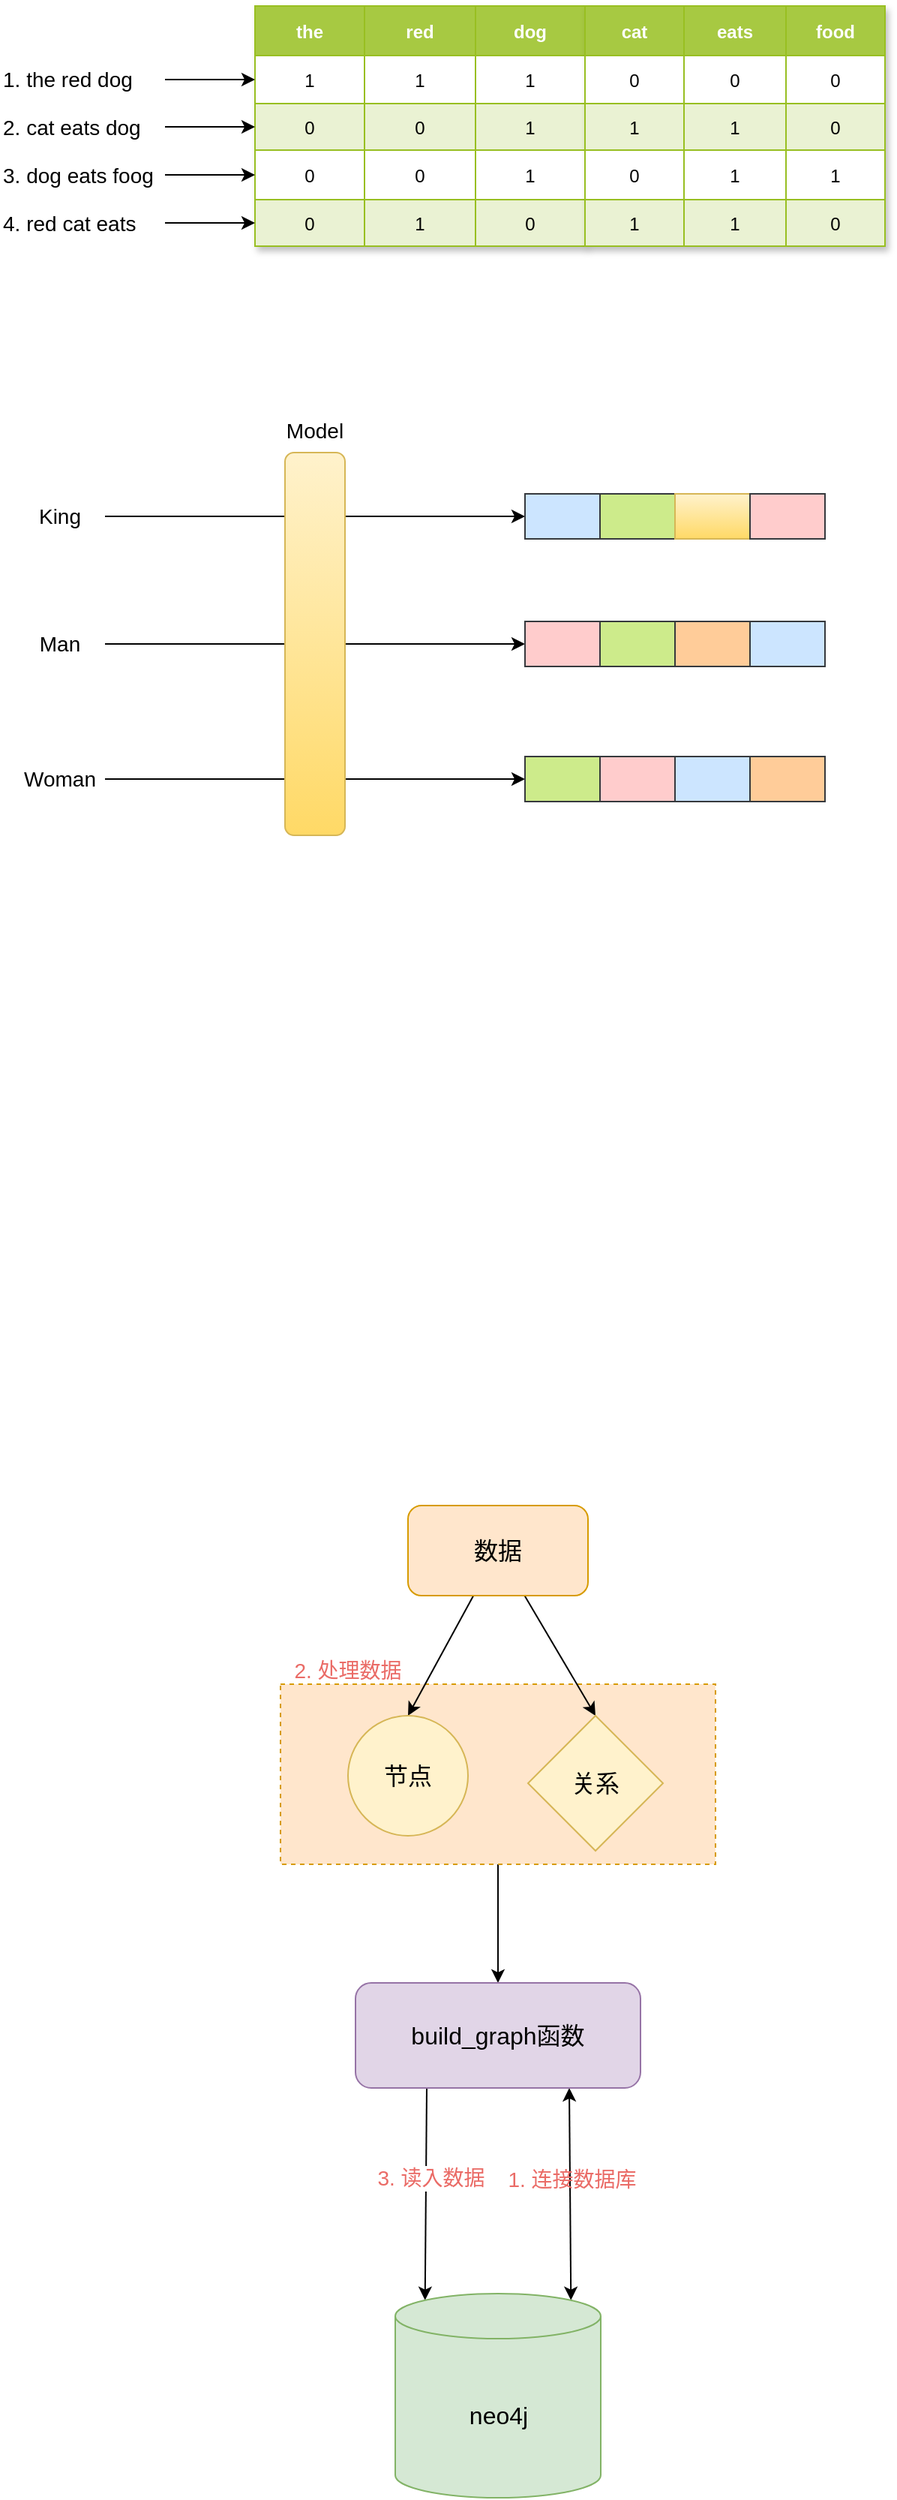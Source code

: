 <mxfile version="20.6.0" type="github">
  <diagram id="XNznPO3dRx2tf3R0Mtfi" name="第 1 页">
    <mxGraphModel dx="782" dy="441" grid="0" gridSize="10" guides="1" tooltips="1" connect="1" arrows="1" fold="1" page="1" pageScale="1" pageWidth="827" pageHeight="1169" math="0" shadow="0">
      <root>
        <mxCell id="0" />
        <mxCell id="1" parent="0" />
        <mxCell id="_he5xSWpGCfdAF1_QPA8-20" style="edgeStyle=none;rounded=0;orthogonalLoop=1;jettySize=auto;html=1;fontSize=16;startArrow=none;startFill=0;" edge="1" parent="1" source="_he5xSWpGCfdAF1_QPA8-19" target="_he5xSWpGCfdAF1_QPA8-6">
          <mxGeometry relative="1" as="geometry" />
        </mxCell>
        <mxCell id="_he5xSWpGCfdAF1_QPA8-19" value="" style="rounded=0;whiteSpace=wrap;html=1;fontSize=16;dashed=1;fillColor=#ffe6cc;strokeColor=#d79b00;" vertex="1" parent="1">
          <mxGeometry x="397" y="1348" width="290" height="120" as="geometry" />
        </mxCell>
        <mxCell id="-265uEz0aStcjFwM6GOG-23" value="Assets" style="childLayout=tableLayout;recursiveResize=0;strokeColor=#98bf21;fillColor=#A7C942;shadow=1;direction=south;" parent="1" vertex="1">
          <mxGeometry x="380" y="230" width="220" height="160" as="geometry" />
        </mxCell>
        <mxCell id="-265uEz0aStcjFwM6GOG-24" style="shape=tableRow;horizontal=0;startSize=0;swimlaneHead=0;swimlaneBody=0;top=0;left=0;bottom=0;right=0;dropTarget=0;collapsible=0;recursiveResize=0;expand=0;fontStyle=0;strokeColor=inherit;fillColor=#ffffff;" parent="-265uEz0aStcjFwM6GOG-23" vertex="1">
          <mxGeometry width="220" height="33" as="geometry" />
        </mxCell>
        <mxCell id="-265uEz0aStcjFwM6GOG-25" value="the" style="connectable=0;recursiveResize=0;strokeColor=inherit;fillColor=#A7C942;align=center;fontStyle=1;fontColor=#FFFFFF;" parent="-265uEz0aStcjFwM6GOG-24" vertex="1">
          <mxGeometry width="73" height="33" as="geometry">
            <mxRectangle width="73" height="33" as="alternateBounds" />
          </mxGeometry>
        </mxCell>
        <mxCell id="-265uEz0aStcjFwM6GOG-26" value="red" style="connectable=0;recursiveResize=0;strokeColor=inherit;fillColor=#A7C942;align=center;fontStyle=1;fontColor=#FFFFFF;" parent="-265uEz0aStcjFwM6GOG-24" vertex="1">
          <mxGeometry x="73" width="74" height="33" as="geometry">
            <mxRectangle width="74" height="33" as="alternateBounds" />
          </mxGeometry>
        </mxCell>
        <mxCell id="-265uEz0aStcjFwM6GOG-27" value="dog" style="connectable=0;recursiveResize=0;strokeColor=inherit;fillColor=#A7C942;align=center;fontStyle=1;fontColor=#FFFFFF;" parent="-265uEz0aStcjFwM6GOG-24" vertex="1">
          <mxGeometry x="147" width="73" height="33" as="geometry">
            <mxRectangle width="73" height="33" as="alternateBounds" />
          </mxGeometry>
        </mxCell>
        <mxCell id="-265uEz0aStcjFwM6GOG-28" value="" style="shape=tableRow;horizontal=0;startSize=0;swimlaneHead=0;swimlaneBody=0;top=0;left=0;bottom=0;right=0;dropTarget=0;collapsible=0;recursiveResize=0;expand=0;fontStyle=0;strokeColor=inherit;fillColor=#ffffff;" parent="-265uEz0aStcjFwM6GOG-23" vertex="1">
          <mxGeometry y="33" width="220" height="32" as="geometry" />
        </mxCell>
        <mxCell id="-265uEz0aStcjFwM6GOG-29" value="1" style="connectable=0;recursiveResize=0;strokeColor=inherit;fillColor=inherit;align=center;" parent="-265uEz0aStcjFwM6GOG-28" vertex="1">
          <mxGeometry width="73" height="32" as="geometry">
            <mxRectangle width="73" height="32" as="alternateBounds" />
          </mxGeometry>
        </mxCell>
        <mxCell id="-265uEz0aStcjFwM6GOG-30" value="1" style="connectable=0;recursiveResize=0;strokeColor=inherit;fillColor=inherit;align=center;" parent="-265uEz0aStcjFwM6GOG-28" vertex="1">
          <mxGeometry x="73" width="74" height="32" as="geometry">
            <mxRectangle width="74" height="32" as="alternateBounds" />
          </mxGeometry>
        </mxCell>
        <mxCell id="-265uEz0aStcjFwM6GOG-31" value="1" style="connectable=0;recursiveResize=0;strokeColor=inherit;fillColor=inherit;align=center;" parent="-265uEz0aStcjFwM6GOG-28" vertex="1">
          <mxGeometry x="147" width="73" height="32" as="geometry">
            <mxRectangle width="73" height="32" as="alternateBounds" />
          </mxGeometry>
        </mxCell>
        <mxCell id="-265uEz0aStcjFwM6GOG-32" value="" style="shape=tableRow;horizontal=0;startSize=0;swimlaneHead=0;swimlaneBody=0;top=0;left=0;bottom=0;right=0;dropTarget=0;collapsible=0;recursiveResize=0;expand=0;fontStyle=1;strokeColor=inherit;fillColor=#EAF2D3;" parent="-265uEz0aStcjFwM6GOG-23" vertex="1">
          <mxGeometry y="65" width="220" height="31" as="geometry" />
        </mxCell>
        <mxCell id="-265uEz0aStcjFwM6GOG-33" value="0" style="connectable=0;recursiveResize=0;strokeColor=inherit;fillColor=inherit;" parent="-265uEz0aStcjFwM6GOG-32" vertex="1">
          <mxGeometry width="73" height="31" as="geometry">
            <mxRectangle width="73" height="31" as="alternateBounds" />
          </mxGeometry>
        </mxCell>
        <mxCell id="-265uEz0aStcjFwM6GOG-34" value="0" style="connectable=0;recursiveResize=0;strokeColor=inherit;fillColor=inherit;" parent="-265uEz0aStcjFwM6GOG-32" vertex="1">
          <mxGeometry x="73" width="74" height="31" as="geometry">
            <mxRectangle width="74" height="31" as="alternateBounds" />
          </mxGeometry>
        </mxCell>
        <mxCell id="-265uEz0aStcjFwM6GOG-35" value="1" style="connectable=0;recursiveResize=0;strokeColor=inherit;fillColor=inherit;" parent="-265uEz0aStcjFwM6GOG-32" vertex="1">
          <mxGeometry x="147" width="73" height="31" as="geometry">
            <mxRectangle width="73" height="31" as="alternateBounds" />
          </mxGeometry>
        </mxCell>
        <mxCell id="-265uEz0aStcjFwM6GOG-36" value="" style="shape=tableRow;horizontal=0;startSize=0;swimlaneHead=0;swimlaneBody=0;top=0;left=0;bottom=0;right=0;dropTarget=0;collapsible=0;recursiveResize=0;expand=0;fontStyle=0;strokeColor=inherit;fillColor=#ffffff;" parent="-265uEz0aStcjFwM6GOG-23" vertex="1">
          <mxGeometry y="96" width="220" height="33" as="geometry" />
        </mxCell>
        <mxCell id="-265uEz0aStcjFwM6GOG-37" value="0" style="connectable=0;recursiveResize=0;strokeColor=inherit;fillColor=inherit;fontStyle=0;align=center;" parent="-265uEz0aStcjFwM6GOG-36" vertex="1">
          <mxGeometry width="73" height="33" as="geometry">
            <mxRectangle width="73" height="33" as="alternateBounds" />
          </mxGeometry>
        </mxCell>
        <mxCell id="-265uEz0aStcjFwM6GOG-38" value="0" style="connectable=0;recursiveResize=0;strokeColor=inherit;fillColor=inherit;fontStyle=0;align=center;" parent="-265uEz0aStcjFwM6GOG-36" vertex="1">
          <mxGeometry x="73" width="74" height="33" as="geometry">
            <mxRectangle width="74" height="33" as="alternateBounds" />
          </mxGeometry>
        </mxCell>
        <mxCell id="-265uEz0aStcjFwM6GOG-39" value="1" style="connectable=0;recursiveResize=0;strokeColor=inherit;fillColor=inherit;fontStyle=0;align=center;" parent="-265uEz0aStcjFwM6GOG-36" vertex="1">
          <mxGeometry x="147" width="73" height="33" as="geometry">
            <mxRectangle width="73" height="33" as="alternateBounds" />
          </mxGeometry>
        </mxCell>
        <mxCell id="-265uEz0aStcjFwM6GOG-40" value="" style="shape=tableRow;horizontal=0;startSize=0;swimlaneHead=0;swimlaneBody=0;top=0;left=0;bottom=0;right=0;dropTarget=0;collapsible=0;recursiveResize=0;expand=0;fontStyle=1;strokeColor=inherit;fillColor=#EAF2D3;" parent="-265uEz0aStcjFwM6GOG-23" vertex="1">
          <mxGeometry y="129" width="220" height="31" as="geometry" />
        </mxCell>
        <mxCell id="-265uEz0aStcjFwM6GOG-41" value="0" style="connectable=0;recursiveResize=0;strokeColor=inherit;fillColor=inherit;" parent="-265uEz0aStcjFwM6GOG-40" vertex="1">
          <mxGeometry width="73" height="31" as="geometry">
            <mxRectangle width="73" height="31" as="alternateBounds" />
          </mxGeometry>
        </mxCell>
        <mxCell id="-265uEz0aStcjFwM6GOG-42" value="1" style="connectable=0;recursiveResize=0;strokeColor=inherit;fillColor=inherit;" parent="-265uEz0aStcjFwM6GOG-40" vertex="1">
          <mxGeometry x="73" width="74" height="31" as="geometry">
            <mxRectangle width="74" height="31" as="alternateBounds" />
          </mxGeometry>
        </mxCell>
        <mxCell id="-265uEz0aStcjFwM6GOG-43" value="0" style="connectable=0;recursiveResize=0;strokeColor=inherit;fillColor=inherit;metaEdit=0;" parent="-265uEz0aStcjFwM6GOG-40" vertex="1">
          <mxGeometry x="147" width="73" height="31" as="geometry">
            <mxRectangle width="73" height="31" as="alternateBounds" />
          </mxGeometry>
        </mxCell>
        <mxCell id="-265uEz0aStcjFwM6GOG-84" value="1" style="childLayout=tableLayout;recursiveResize=0;strokeColor=#98bf21;fillColor=#A7C942;shadow=1;direction=south;" parent="1" vertex="1">
          <mxGeometry x="600" y="230" width="200" height="160" as="geometry" />
        </mxCell>
        <mxCell id="-265uEz0aStcjFwM6GOG-85" style="shape=tableRow;horizontal=0;startSize=0;swimlaneHead=0;swimlaneBody=0;top=0;left=0;bottom=0;right=0;dropTarget=0;collapsible=0;recursiveResize=0;expand=0;fontStyle=0;strokeColor=inherit;fillColor=#ffffff;" parent="-265uEz0aStcjFwM6GOG-84" vertex="1">
          <mxGeometry width="200" height="33" as="geometry" />
        </mxCell>
        <mxCell id="-265uEz0aStcjFwM6GOG-86" value="cat" style="connectable=0;recursiveResize=0;strokeColor=inherit;fillColor=#A7C942;align=center;fontStyle=1;fontColor=#FFFFFF;" parent="-265uEz0aStcjFwM6GOG-85" vertex="1">
          <mxGeometry width="66" height="33" as="geometry">
            <mxRectangle width="66" height="33" as="alternateBounds" />
          </mxGeometry>
        </mxCell>
        <mxCell id="-265uEz0aStcjFwM6GOG-87" value="eats" style="connectable=0;recursiveResize=0;strokeColor=inherit;fillColor=#A7C942;align=center;fontStyle=1;fontColor=#FFFFFF;" parent="-265uEz0aStcjFwM6GOG-85" vertex="1">
          <mxGeometry x="66" width="68" height="33" as="geometry">
            <mxRectangle width="68" height="33" as="alternateBounds" />
          </mxGeometry>
        </mxCell>
        <mxCell id="-265uEz0aStcjFwM6GOG-88" value="food" style="connectable=0;recursiveResize=0;strokeColor=inherit;fillColor=#A7C942;align=center;fontStyle=1;fontColor=#FFFFFF;" parent="-265uEz0aStcjFwM6GOG-85" vertex="1">
          <mxGeometry x="134" width="66" height="33" as="geometry">
            <mxRectangle width="66" height="33" as="alternateBounds" />
          </mxGeometry>
        </mxCell>
        <mxCell id="-265uEz0aStcjFwM6GOG-89" value="" style="shape=tableRow;horizontal=0;startSize=0;swimlaneHead=0;swimlaneBody=0;top=0;left=0;bottom=0;right=0;dropTarget=0;collapsible=0;recursiveResize=0;expand=0;fontStyle=0;strokeColor=inherit;fillColor=#ffffff;" parent="-265uEz0aStcjFwM6GOG-84" vertex="1">
          <mxGeometry y="33" width="200" height="32" as="geometry" />
        </mxCell>
        <mxCell id="-265uEz0aStcjFwM6GOG-90" value="0" style="connectable=0;recursiveResize=0;strokeColor=inherit;fillColor=inherit;align=center;" parent="-265uEz0aStcjFwM6GOG-89" vertex="1">
          <mxGeometry width="66" height="32" as="geometry">
            <mxRectangle width="66" height="32" as="alternateBounds" />
          </mxGeometry>
        </mxCell>
        <mxCell id="-265uEz0aStcjFwM6GOG-91" value="0" style="connectable=0;recursiveResize=0;strokeColor=inherit;fillColor=inherit;align=center;" parent="-265uEz0aStcjFwM6GOG-89" vertex="1">
          <mxGeometry x="66" width="68" height="32" as="geometry">
            <mxRectangle width="68" height="32" as="alternateBounds" />
          </mxGeometry>
        </mxCell>
        <mxCell id="-265uEz0aStcjFwM6GOG-92" value="0" style="connectable=0;recursiveResize=0;strokeColor=inherit;fillColor=inherit;align=center;" parent="-265uEz0aStcjFwM6GOG-89" vertex="1">
          <mxGeometry x="134" width="66" height="32" as="geometry">
            <mxRectangle width="66" height="32" as="alternateBounds" />
          </mxGeometry>
        </mxCell>
        <mxCell id="-265uEz0aStcjFwM6GOG-93" value="" style="shape=tableRow;horizontal=0;startSize=0;swimlaneHead=0;swimlaneBody=0;top=0;left=0;bottom=0;right=0;dropTarget=0;collapsible=0;recursiveResize=0;expand=0;fontStyle=1;strokeColor=inherit;fillColor=#EAF2D3;" parent="-265uEz0aStcjFwM6GOG-84" vertex="1">
          <mxGeometry y="65" width="200" height="31" as="geometry" />
        </mxCell>
        <mxCell id="-265uEz0aStcjFwM6GOG-94" value="1" style="connectable=0;recursiveResize=0;strokeColor=inherit;fillColor=inherit;" parent="-265uEz0aStcjFwM6GOG-93" vertex="1">
          <mxGeometry width="66" height="31" as="geometry">
            <mxRectangle width="66" height="31" as="alternateBounds" />
          </mxGeometry>
        </mxCell>
        <mxCell id="-265uEz0aStcjFwM6GOG-95" value="1" style="connectable=0;recursiveResize=0;strokeColor=inherit;fillColor=inherit;" parent="-265uEz0aStcjFwM6GOG-93" vertex="1">
          <mxGeometry x="66" width="68" height="31" as="geometry">
            <mxRectangle width="68" height="31" as="alternateBounds" />
          </mxGeometry>
        </mxCell>
        <mxCell id="-265uEz0aStcjFwM6GOG-96" value="0" style="connectable=0;recursiveResize=0;strokeColor=inherit;fillColor=inherit;" parent="-265uEz0aStcjFwM6GOG-93" vertex="1">
          <mxGeometry x="134" width="66" height="31" as="geometry">
            <mxRectangle width="66" height="31" as="alternateBounds" />
          </mxGeometry>
        </mxCell>
        <mxCell id="-265uEz0aStcjFwM6GOG-97" value="" style="shape=tableRow;horizontal=0;startSize=0;swimlaneHead=0;swimlaneBody=0;top=0;left=0;bottom=0;right=0;dropTarget=0;collapsible=0;recursiveResize=0;expand=0;fontStyle=0;strokeColor=inherit;fillColor=#ffffff;" parent="-265uEz0aStcjFwM6GOG-84" vertex="1">
          <mxGeometry y="96" width="200" height="33" as="geometry" />
        </mxCell>
        <mxCell id="-265uEz0aStcjFwM6GOG-98" value="0" style="connectable=0;recursiveResize=0;strokeColor=inherit;fillColor=inherit;fontStyle=0;align=center;" parent="-265uEz0aStcjFwM6GOG-97" vertex="1">
          <mxGeometry width="66" height="33" as="geometry">
            <mxRectangle width="66" height="33" as="alternateBounds" />
          </mxGeometry>
        </mxCell>
        <mxCell id="-265uEz0aStcjFwM6GOG-99" value="1" style="connectable=0;recursiveResize=0;strokeColor=inherit;fillColor=inherit;fontStyle=0;align=center;" parent="-265uEz0aStcjFwM6GOG-97" vertex="1">
          <mxGeometry x="66" width="68" height="33" as="geometry">
            <mxRectangle width="68" height="33" as="alternateBounds" />
          </mxGeometry>
        </mxCell>
        <mxCell id="-265uEz0aStcjFwM6GOG-100" value="1" style="connectable=0;recursiveResize=0;strokeColor=inherit;fillColor=inherit;fontStyle=0;align=center;" parent="-265uEz0aStcjFwM6GOG-97" vertex="1">
          <mxGeometry x="134" width="66" height="33" as="geometry">
            <mxRectangle width="66" height="33" as="alternateBounds" />
          </mxGeometry>
        </mxCell>
        <mxCell id="-265uEz0aStcjFwM6GOG-101" value="" style="shape=tableRow;horizontal=0;startSize=0;swimlaneHead=0;swimlaneBody=0;top=0;left=0;bottom=0;right=0;dropTarget=0;collapsible=0;recursiveResize=0;expand=0;fontStyle=1;strokeColor=inherit;fillColor=#EAF2D3;" parent="-265uEz0aStcjFwM6GOG-84" vertex="1">
          <mxGeometry y="129" width="200" height="31" as="geometry" />
        </mxCell>
        <mxCell id="-265uEz0aStcjFwM6GOG-102" value="1" style="connectable=0;recursiveResize=0;strokeColor=inherit;fillColor=inherit;" parent="-265uEz0aStcjFwM6GOG-101" vertex="1">
          <mxGeometry width="66" height="31" as="geometry">
            <mxRectangle width="66" height="31" as="alternateBounds" />
          </mxGeometry>
        </mxCell>
        <mxCell id="-265uEz0aStcjFwM6GOG-103" value="1" style="connectable=0;recursiveResize=0;strokeColor=inherit;fillColor=inherit;" parent="-265uEz0aStcjFwM6GOG-101" vertex="1">
          <mxGeometry x="66" width="68" height="31" as="geometry">
            <mxRectangle width="68" height="31" as="alternateBounds" />
          </mxGeometry>
        </mxCell>
        <object label="0" id="-265uEz0aStcjFwM6GOG-104">
          <mxCell style="connectable=0;recursiveResize=0;strokeColor=inherit;fillColor=inherit;metaEdit=0;" parent="-265uEz0aStcjFwM6GOG-101" vertex="1">
            <mxGeometry x="134" width="66" height="31" as="geometry">
              <mxRectangle width="66" height="31" as="alternateBounds" />
            </mxGeometry>
          </mxCell>
        </object>
        <mxCell id="-265uEz0aStcjFwM6GOG-112" style="edgeStyle=orthogonalEdgeStyle;rounded=0;orthogonalLoop=1;jettySize=auto;html=1;entryX=0;entryY=0.5;entryDx=0;entryDy=0;fontSize=14;" parent="1" source="-265uEz0aStcjFwM6GOG-108" target="-265uEz0aStcjFwM6GOG-28" edge="1">
          <mxGeometry relative="1" as="geometry" />
        </mxCell>
        <mxCell id="-265uEz0aStcjFwM6GOG-108" value="&lt;font style=&quot;font-size: 14px;&quot;&gt;1. the red dog&amp;nbsp;&amp;nbsp;&lt;/font&gt;" style="text;html=1;strokeColor=none;fillColor=none;align=left;verticalAlign=middle;whiteSpace=wrap;rounded=0;" parent="1" vertex="1">
          <mxGeometry x="210" y="266.5" width="110" height="25" as="geometry" />
        </mxCell>
        <mxCell id="-265uEz0aStcjFwM6GOG-113" style="edgeStyle=orthogonalEdgeStyle;rounded=0;orthogonalLoop=1;jettySize=auto;html=1;entryX=0;entryY=0.5;entryDx=0;entryDy=0;fontSize=14;" parent="1" source="-265uEz0aStcjFwM6GOG-109" target="-265uEz0aStcjFwM6GOG-32" edge="1">
          <mxGeometry relative="1" as="geometry" />
        </mxCell>
        <mxCell id="-265uEz0aStcjFwM6GOG-109" value="&lt;font style=&quot;font-size: 14px;&quot;&gt;2. cat eats dog&amp;nbsp;&lt;/font&gt;" style="text;html=1;strokeColor=none;fillColor=none;align=left;verticalAlign=middle;whiteSpace=wrap;rounded=0;" parent="1" vertex="1">
          <mxGeometry x="210" y="298" width="110" height="25" as="geometry" />
        </mxCell>
        <mxCell id="-265uEz0aStcjFwM6GOG-114" style="edgeStyle=orthogonalEdgeStyle;rounded=0;orthogonalLoop=1;jettySize=auto;html=1;entryX=0;entryY=0.5;entryDx=0;entryDy=0;fontSize=14;" parent="1" source="-265uEz0aStcjFwM6GOG-110" target="-265uEz0aStcjFwM6GOG-36" edge="1">
          <mxGeometry relative="1" as="geometry" />
        </mxCell>
        <mxCell id="-265uEz0aStcjFwM6GOG-110" value="&lt;font style=&quot;font-size: 14px;&quot;&gt;3. dog eats foog&lt;/font&gt;" style="text;html=1;strokeColor=none;fillColor=none;align=left;verticalAlign=middle;whiteSpace=wrap;rounded=0;" parent="1" vertex="1">
          <mxGeometry x="210" y="330" width="110" height="25" as="geometry" />
        </mxCell>
        <mxCell id="-265uEz0aStcjFwM6GOG-115" style="edgeStyle=orthogonalEdgeStyle;rounded=0;orthogonalLoop=1;jettySize=auto;html=1;entryX=0;entryY=0.5;entryDx=0;entryDy=0;fontSize=14;" parent="1" source="-265uEz0aStcjFwM6GOG-111" target="-265uEz0aStcjFwM6GOG-40" edge="1">
          <mxGeometry relative="1" as="geometry" />
        </mxCell>
        <mxCell id="-265uEz0aStcjFwM6GOG-111" value="&lt;font style=&quot;font-size: 14px;&quot;&gt;4. red cat eats&amp;nbsp;&lt;/font&gt;" style="text;html=1;strokeColor=none;fillColor=none;align=left;verticalAlign=middle;whiteSpace=wrap;rounded=0;" parent="1" vertex="1">
          <mxGeometry x="210" y="362" width="110" height="25" as="geometry" />
        </mxCell>
        <mxCell id="-265uEz0aStcjFwM6GOG-176" style="edgeStyle=orthogonalEdgeStyle;rounded=1;orthogonalLoop=1;jettySize=auto;html=1;entryX=0;entryY=0.5;entryDx=0;entryDy=0;fontSize=14;" parent="1" source="-265uEz0aStcjFwM6GOG-117" target="-265uEz0aStcjFwM6GOG-159" edge="1">
          <mxGeometry relative="1" as="geometry" />
        </mxCell>
        <mxCell id="-265uEz0aStcjFwM6GOG-117" value="King" style="text;html=1;strokeColor=none;fillColor=none;align=center;verticalAlign=middle;whiteSpace=wrap;rounded=0;fontSize=14;" parent="1" vertex="1">
          <mxGeometry x="220" y="555" width="60" height="30" as="geometry" />
        </mxCell>
        <mxCell id="-265uEz0aStcjFwM6GOG-177" style="edgeStyle=orthogonalEdgeStyle;rounded=0;orthogonalLoop=1;jettySize=auto;html=1;entryX=0;entryY=0.5;entryDx=0;entryDy=0;fontSize=14;" parent="1" source="-265uEz0aStcjFwM6GOG-119" target="-265uEz0aStcjFwM6GOG-167" edge="1">
          <mxGeometry relative="1" as="geometry" />
        </mxCell>
        <mxCell id="-265uEz0aStcjFwM6GOG-119" value="Man" style="text;html=1;strokeColor=none;fillColor=none;align=center;verticalAlign=middle;whiteSpace=wrap;rounded=0;fontSize=14;" parent="1" vertex="1">
          <mxGeometry x="220" y="640" width="60" height="30" as="geometry" />
        </mxCell>
        <mxCell id="-265uEz0aStcjFwM6GOG-178" style="edgeStyle=orthogonalEdgeStyle;rounded=0;orthogonalLoop=1;jettySize=auto;html=1;exitX=1;exitY=0.5;exitDx=0;exitDy=0;entryX=0;entryY=0.5;entryDx=0;entryDy=0;fontSize=14;" parent="1" source="-265uEz0aStcjFwM6GOG-120" target="-265uEz0aStcjFwM6GOG-172" edge="1">
          <mxGeometry relative="1" as="geometry" />
        </mxCell>
        <mxCell id="-265uEz0aStcjFwM6GOG-120" value="Woman" style="text;html=1;strokeColor=none;fillColor=none;align=center;verticalAlign=middle;whiteSpace=wrap;rounded=0;fontSize=14;" parent="1" vertex="1">
          <mxGeometry x="220" y="730" width="60" height="30" as="geometry" />
        </mxCell>
        <mxCell id="-265uEz0aStcjFwM6GOG-165" value="" style="group;fillColor=#cce5ff;strokeColor=#36393d;" parent="1" vertex="1" connectable="0">
          <mxGeometry x="560" y="555" width="200" height="30" as="geometry" />
        </mxCell>
        <mxCell id="-265uEz0aStcjFwM6GOG-159" value="" style="rounded=0;whiteSpace=wrap;html=1;fontSize=14;fillColor=#cce5ff;strokeColor=#36393d;" parent="-265uEz0aStcjFwM6GOG-165" vertex="1">
          <mxGeometry width="50" height="30" as="geometry" />
        </mxCell>
        <mxCell id="-265uEz0aStcjFwM6GOG-160" value="" style="rounded=0;whiteSpace=wrap;html=1;fontSize=14;fillColor=#cdeb8b;strokeColor=#36393d;" parent="-265uEz0aStcjFwM6GOG-165" vertex="1">
          <mxGeometry x="50" width="50" height="30" as="geometry" />
        </mxCell>
        <mxCell id="-265uEz0aStcjFwM6GOG-161" value="" style="rounded=0;whiteSpace=wrap;html=1;fontSize=14;fillColor=#fff2cc;gradientColor=#ffd966;strokeColor=#d6b656;" parent="-265uEz0aStcjFwM6GOG-165" vertex="1">
          <mxGeometry x="100" width="50" height="30" as="geometry" />
        </mxCell>
        <mxCell id="-265uEz0aStcjFwM6GOG-162" value="" style="rounded=0;whiteSpace=wrap;html=1;fontSize=14;fillColor=#ffcccc;strokeColor=#36393d;" parent="-265uEz0aStcjFwM6GOG-165" vertex="1">
          <mxGeometry x="150" width="50" height="30" as="geometry" />
        </mxCell>
        <mxCell id="-265uEz0aStcjFwM6GOG-166" value="" style="group" parent="1" vertex="1" connectable="0">
          <mxGeometry x="560" y="640" width="200" height="30" as="geometry" />
        </mxCell>
        <mxCell id="-265uEz0aStcjFwM6GOG-167" value="" style="rounded=0;whiteSpace=wrap;html=1;fontSize=14;fillColor=#ffcccc;strokeColor=#36393d;" parent="-265uEz0aStcjFwM6GOG-166" vertex="1">
          <mxGeometry width="50" height="30" as="geometry" />
        </mxCell>
        <mxCell id="-265uEz0aStcjFwM6GOG-168" value="" style="rounded=0;whiteSpace=wrap;html=1;fontSize=14;fillColor=#cdeb8b;strokeColor=#36393d;" parent="-265uEz0aStcjFwM6GOG-166" vertex="1">
          <mxGeometry x="50" width="50" height="30" as="geometry" />
        </mxCell>
        <mxCell id="-265uEz0aStcjFwM6GOG-169" value="" style="rounded=0;whiteSpace=wrap;html=1;fontSize=14;fillColor=#ffcc99;strokeColor=#36393d;" parent="-265uEz0aStcjFwM6GOG-166" vertex="1">
          <mxGeometry x="100" width="50" height="30" as="geometry" />
        </mxCell>
        <mxCell id="-265uEz0aStcjFwM6GOG-170" value="" style="rounded=0;whiteSpace=wrap;html=1;fontSize=14;fillColor=#cce5ff;strokeColor=#36393d;" parent="-265uEz0aStcjFwM6GOG-166" vertex="1">
          <mxGeometry x="150" width="50" height="30" as="geometry" />
        </mxCell>
        <mxCell id="-265uEz0aStcjFwM6GOG-171" value="" style="group" parent="1" vertex="1" connectable="0">
          <mxGeometry x="560" y="730" width="200" height="30" as="geometry" />
        </mxCell>
        <mxCell id="-265uEz0aStcjFwM6GOG-172" value="" style="rounded=0;whiteSpace=wrap;html=1;fontSize=14;fillColor=#cdeb8b;strokeColor=#36393d;" parent="-265uEz0aStcjFwM6GOG-171" vertex="1">
          <mxGeometry width="50" height="30" as="geometry" />
        </mxCell>
        <mxCell id="-265uEz0aStcjFwM6GOG-173" value="" style="rounded=0;whiteSpace=wrap;html=1;fontSize=14;fillColor=#ffcccc;strokeColor=#36393d;" parent="-265uEz0aStcjFwM6GOG-171" vertex="1">
          <mxGeometry x="50" width="50" height="30" as="geometry" />
        </mxCell>
        <mxCell id="-265uEz0aStcjFwM6GOG-174" value="" style="rounded=0;whiteSpace=wrap;html=1;fontSize=14;fillColor=#cce5ff;strokeColor=#36393d;" parent="-265uEz0aStcjFwM6GOG-171" vertex="1">
          <mxGeometry x="100" width="50" height="30" as="geometry" />
        </mxCell>
        <mxCell id="-265uEz0aStcjFwM6GOG-175" value="" style="rounded=0;whiteSpace=wrap;html=1;fontSize=14;fillColor=#ffcc99;strokeColor=#36393d;" parent="-265uEz0aStcjFwM6GOG-171" vertex="1">
          <mxGeometry x="150" width="50" height="30" as="geometry" />
        </mxCell>
        <mxCell id="-265uEz0aStcjFwM6GOG-179" value="Model" style="text;html=1;strokeColor=none;fillColor=none;align=center;verticalAlign=middle;whiteSpace=wrap;rounded=0;fontSize=14;" parent="1" vertex="1">
          <mxGeometry x="390" y="497.5" width="60" height="30" as="geometry" />
        </mxCell>
        <mxCell id="-265uEz0aStcjFwM6GOG-116" value="" style="rounded=1;whiteSpace=wrap;html=1;fontSize=14;fillColor=#fff2cc;gradientColor=#ffd966;strokeColor=#d6b656;" parent="1" vertex="1">
          <mxGeometry x="400" y="527.5" width="40" height="255" as="geometry" />
        </mxCell>
        <mxCell id="_he5xSWpGCfdAF1_QPA8-16" style="edgeStyle=none;rounded=0;orthogonalLoop=1;jettySize=auto;html=1;entryX=0.5;entryY=0;entryDx=0;entryDy=0;fontSize=16;startArrow=none;startFill=0;" edge="1" parent="1" source="_he5xSWpGCfdAF1_QPA8-5" target="_he5xSWpGCfdAF1_QPA8-14">
          <mxGeometry relative="1" as="geometry" />
        </mxCell>
        <mxCell id="_he5xSWpGCfdAF1_QPA8-17" style="edgeStyle=none;rounded=0;orthogonalLoop=1;jettySize=auto;html=1;entryX=0.5;entryY=0;entryDx=0;entryDy=0;fontSize=16;startArrow=none;startFill=0;" edge="1" parent="1" source="_he5xSWpGCfdAF1_QPA8-5" target="_he5xSWpGCfdAF1_QPA8-15">
          <mxGeometry relative="1" as="geometry" />
        </mxCell>
        <mxCell id="_he5xSWpGCfdAF1_QPA8-5" value="&lt;font style=&quot;font-size: 16px;&quot;&gt;数据&lt;/font&gt;" style="rounded=1;whiteSpace=wrap;html=1;fillColor=#ffe6cc;strokeColor=#d79b00;" vertex="1" parent="1">
          <mxGeometry x="482" y="1229" width="120" height="60" as="geometry" />
        </mxCell>
        <mxCell id="_he5xSWpGCfdAF1_QPA8-10" style="rounded=0;orthogonalLoop=1;jettySize=auto;html=1;entryX=0.855;entryY=0;entryDx=0;entryDy=4.35;entryPerimeter=0;fontSize=16;startArrow=classic;startFill=1;exitX=0.75;exitY=1;exitDx=0;exitDy=0;" edge="1" parent="1" source="_he5xSWpGCfdAF1_QPA8-6" target="_he5xSWpGCfdAF1_QPA8-8">
          <mxGeometry relative="1" as="geometry">
            <mxPoint x="141" y="1339" as="sourcePoint" />
          </mxGeometry>
        </mxCell>
        <mxCell id="_he5xSWpGCfdAF1_QPA8-11" value="&lt;font style=&quot;font-size: 14px;&quot;&gt;1. 连接数据库&lt;/font&gt;" style="edgeLabel;html=1;align=center;verticalAlign=middle;resizable=0;points=[];fontSize=16;labelBorderColor=none;labelBackgroundColor=none;fontColor=#EA6B66;" vertex="1" connectable="0" parent="_he5xSWpGCfdAF1_QPA8-10">
          <mxGeometry x="-0.16" relative="1" as="geometry">
            <mxPoint x="1" as="offset" />
          </mxGeometry>
        </mxCell>
        <mxCell id="_he5xSWpGCfdAF1_QPA8-22" style="edgeStyle=none;rounded=0;orthogonalLoop=1;jettySize=auto;html=1;fontSize=14;startArrow=none;startFill=0;exitX=0.25;exitY=1;exitDx=0;exitDy=0;entryX=0.145;entryY=0;entryDx=0;entryDy=4.35;entryPerimeter=0;" edge="1" parent="1" source="_he5xSWpGCfdAF1_QPA8-6" target="_he5xSWpGCfdAF1_QPA8-8">
          <mxGeometry relative="1" as="geometry">
            <mxPoint x="232" y="1594" as="targetPoint" />
          </mxGeometry>
        </mxCell>
        <mxCell id="_he5xSWpGCfdAF1_QPA8-23" value="3. 读入数据" style="edgeLabel;html=1;align=center;verticalAlign=middle;resizable=0;points=[];fontSize=14;fontColor=#EA6B66;" vertex="1" connectable="0" parent="_he5xSWpGCfdAF1_QPA8-22">
          <mxGeometry x="-0.152" y="3" relative="1" as="geometry">
            <mxPoint as="offset" />
          </mxGeometry>
        </mxCell>
        <mxCell id="_he5xSWpGCfdAF1_QPA8-6" value="&lt;font style=&quot;font-size: 16px;&quot;&gt;build_graph函数&lt;/font&gt;" style="rounded=1;whiteSpace=wrap;html=1;fillColor=#e1d5e7;strokeColor=#9673a6;" vertex="1" parent="1">
          <mxGeometry x="447" y="1547" width="190" height="70" as="geometry" />
        </mxCell>
        <mxCell id="_he5xSWpGCfdAF1_QPA8-8" value="&lt;font style=&quot;font-size: 16px;&quot;&gt;neo4j&lt;/font&gt;" style="shape=cylinder3;whiteSpace=wrap;html=1;boundedLbl=1;backgroundOutline=1;size=15;fillColor=#d5e8d4;strokeColor=#82b366;" vertex="1" parent="1">
          <mxGeometry x="473.5" y="1754" width="137" height="136" as="geometry" />
        </mxCell>
        <mxCell id="_he5xSWpGCfdAF1_QPA8-14" value="&lt;font style=&quot;font-size: 16px;&quot;&gt;节点&lt;/font&gt;" style="ellipse;whiteSpace=wrap;html=1;aspect=fixed;fontSize=14;fillColor=#fff2cc;strokeColor=#d6b656;" vertex="1" parent="1">
          <mxGeometry x="442" y="1369" width="80" height="80" as="geometry" />
        </mxCell>
        <mxCell id="_he5xSWpGCfdAF1_QPA8-15" value="关系" style="rhombus;whiteSpace=wrap;html=1;fontSize=16;fillColor=#fff2cc;strokeColor=#d6b656;" vertex="1" parent="1">
          <mxGeometry x="562" y="1369" width="90" height="90" as="geometry" />
        </mxCell>
        <mxCell id="_he5xSWpGCfdAF1_QPA8-18" value="&lt;font color=&quot;#ea6b66&quot; style=&quot;font-size: 14px;&quot;&gt;2. 处理数据&lt;/font&gt;" style="text;html=1;strokeColor=none;fillColor=none;align=center;verticalAlign=middle;whiteSpace=wrap;rounded=0;fontSize=16;" vertex="1" parent="1">
          <mxGeometry x="397" y="1328" width="90" height="20" as="geometry" />
        </mxCell>
      </root>
    </mxGraphModel>
  </diagram>
</mxfile>
